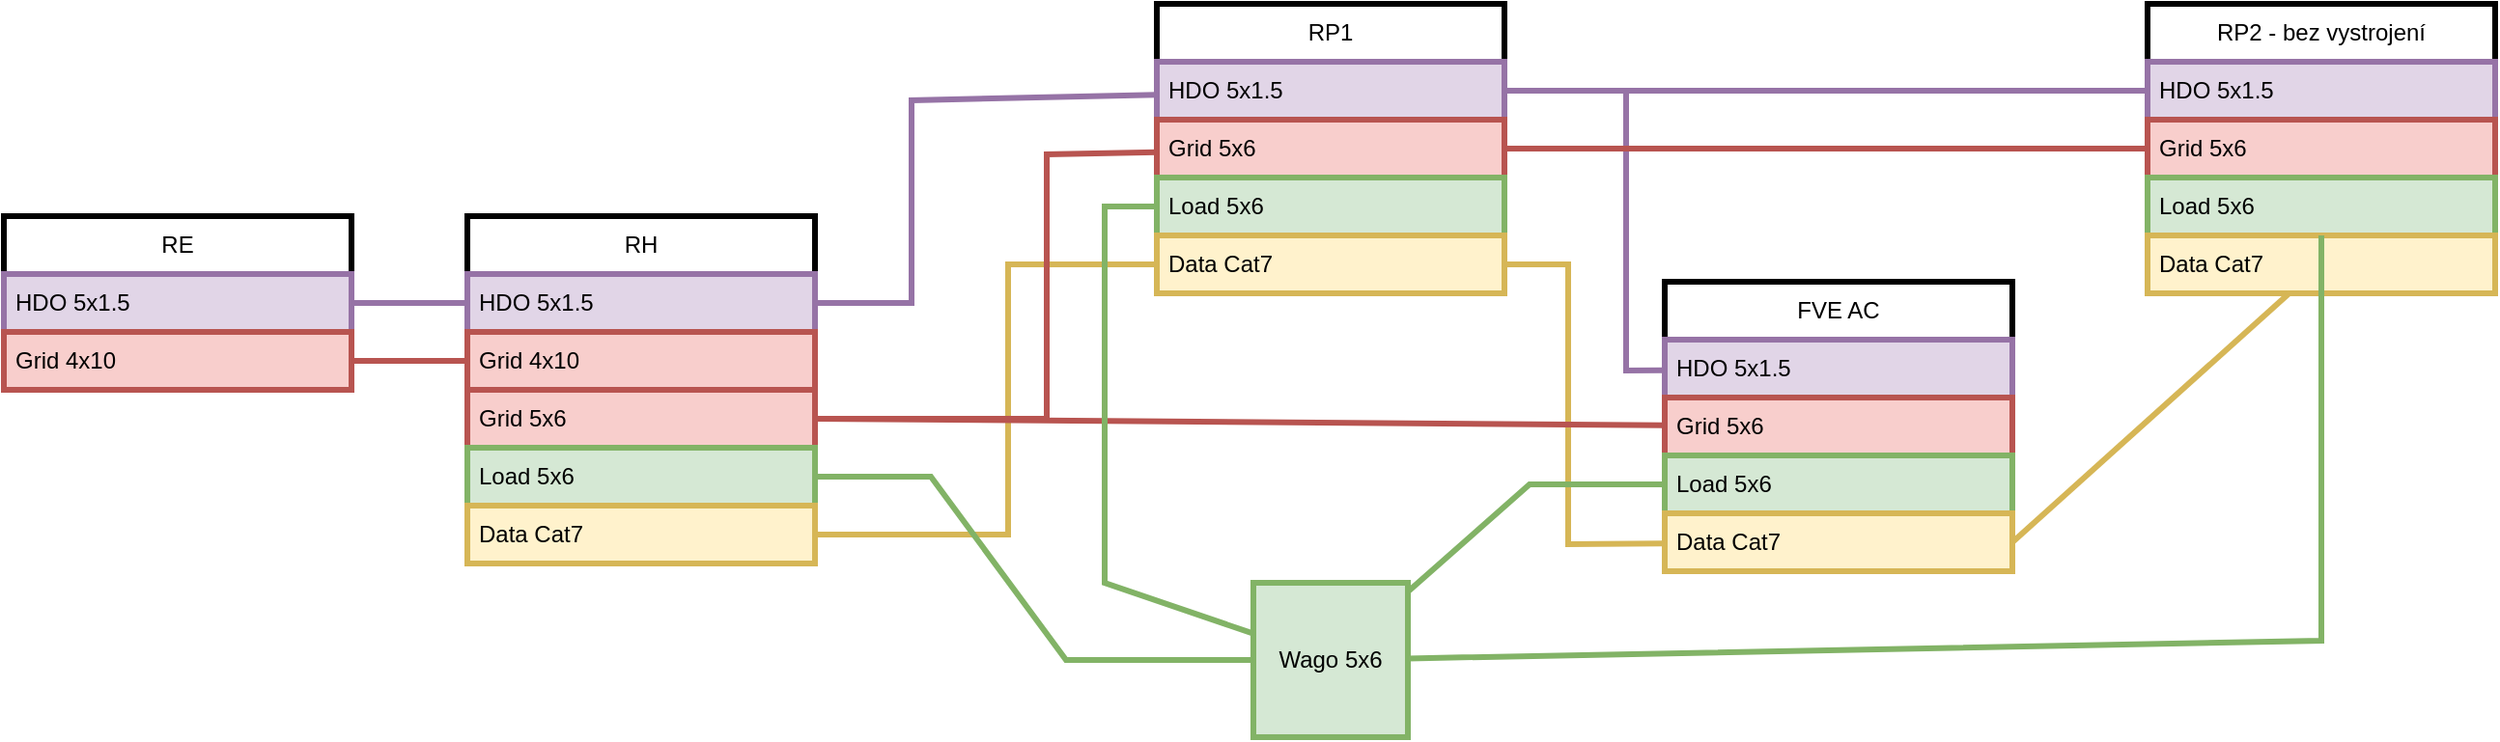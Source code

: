 <mxfile version="26.1.3">
  <diagram name="Stránka-1" id="s7uGZve95t0P6AHgvdYL">
    <mxGraphModel dx="1127" dy="628" grid="1" gridSize="10" guides="1" tooltips="1" connect="1" arrows="1" fold="1" page="1" pageScale="1" pageWidth="1654" pageHeight="1169" math="0" shadow="0">
      <root>
        <mxCell id="0" />
        <mxCell id="1" parent="0" />
        <mxCell id="1UGIrWX7Iy0l2SpG3Klg-1" value="RE" style="swimlane;fontStyle=0;childLayout=stackLayout;horizontal=1;startSize=30;horizontalStack=0;resizeParent=1;resizeParentMax=0;resizeLast=0;collapsible=1;marginBottom=0;whiteSpace=wrap;html=1;strokeWidth=3;" vertex="1" parent="1">
          <mxGeometry x="50" y="160" width="180" height="90" as="geometry" />
        </mxCell>
        <mxCell id="1UGIrWX7Iy0l2SpG3Klg-3" value="HDO 5x1.5" style="text;strokeColor=#9673a6;fillColor=#e1d5e7;align=left;verticalAlign=middle;spacingLeft=4;spacingRight=4;overflow=hidden;points=[[0,0.5],[1,0.5]];portConstraint=eastwest;rotatable=0;whiteSpace=wrap;html=1;strokeWidth=3;" vertex="1" parent="1UGIrWX7Iy0l2SpG3Klg-1">
          <mxGeometry y="30" width="180" height="30" as="geometry" />
        </mxCell>
        <mxCell id="1UGIrWX7Iy0l2SpG3Klg-2" value="Grid 4x10" style="text;strokeColor=#b85450;fillColor=#f8cecc;align=left;verticalAlign=middle;spacingLeft=4;spacingRight=4;overflow=hidden;points=[[0,0.5],[1,0.5]];portConstraint=eastwest;rotatable=0;whiteSpace=wrap;html=1;strokeWidth=3;" vertex="1" parent="1UGIrWX7Iy0l2SpG3Klg-1">
          <mxGeometry y="60" width="180" height="30" as="geometry" />
        </mxCell>
        <mxCell id="1UGIrWX7Iy0l2SpG3Klg-9" value="RH" style="swimlane;fontStyle=0;childLayout=stackLayout;horizontal=1;startSize=30;horizontalStack=0;resizeParent=1;resizeParentMax=0;resizeLast=0;collapsible=1;marginBottom=0;whiteSpace=wrap;html=1;strokeWidth=3;" vertex="1" parent="1">
          <mxGeometry x="290" y="160" width="180" height="180" as="geometry" />
        </mxCell>
        <mxCell id="1UGIrWX7Iy0l2SpG3Klg-11" value="HDO 5x1.5" style="text;strokeColor=#9673a6;fillColor=#e1d5e7;align=left;verticalAlign=middle;spacingLeft=4;spacingRight=4;overflow=hidden;points=[[0,0.5],[1,0.5]];portConstraint=eastwest;rotatable=0;whiteSpace=wrap;html=1;strokeWidth=3;" vertex="1" parent="1UGIrWX7Iy0l2SpG3Klg-9">
          <mxGeometry y="30" width="180" height="30" as="geometry" />
        </mxCell>
        <mxCell id="1UGIrWX7Iy0l2SpG3Klg-10" value="Grid 4x10" style="text;strokeColor=#b85450;fillColor=#f8cecc;align=left;verticalAlign=middle;spacingLeft=4;spacingRight=4;overflow=hidden;points=[[0,0.5],[1,0.5]];portConstraint=eastwest;rotatable=0;whiteSpace=wrap;html=1;strokeWidth=3;" vertex="1" parent="1UGIrWX7Iy0l2SpG3Klg-9">
          <mxGeometry y="60" width="180" height="30" as="geometry" />
        </mxCell>
        <mxCell id="1UGIrWX7Iy0l2SpG3Klg-23" value="Grid 5x6" style="text;strokeColor=#b85450;fillColor=#f8cecc;align=left;verticalAlign=middle;spacingLeft=4;spacingRight=4;overflow=hidden;points=[[0,0.5],[1,0.5]];portConstraint=eastwest;rotatable=0;whiteSpace=wrap;html=1;strokeWidth=3;" vertex="1" parent="1UGIrWX7Iy0l2SpG3Klg-9">
          <mxGeometry y="90" width="180" height="30" as="geometry" />
        </mxCell>
        <mxCell id="1UGIrWX7Iy0l2SpG3Klg-12" value="Load 5x6" style="text;strokeColor=#82b366;fillColor=#d5e8d4;align=left;verticalAlign=middle;spacingLeft=4;spacingRight=4;overflow=hidden;points=[[0,0.5],[1,0.5]];portConstraint=eastwest;rotatable=0;whiteSpace=wrap;html=1;strokeWidth=3;" vertex="1" parent="1UGIrWX7Iy0l2SpG3Klg-9">
          <mxGeometry y="120" width="180" height="30" as="geometry" />
        </mxCell>
        <mxCell id="1UGIrWX7Iy0l2SpG3Klg-44" value="Data Cat7" style="text;strokeColor=#d6b656;fillColor=#fff2cc;align=left;verticalAlign=middle;spacingLeft=4;spacingRight=4;overflow=hidden;points=[[0,0.5],[1,0.5]];portConstraint=eastwest;rotatable=0;whiteSpace=wrap;html=1;strokeWidth=3;" vertex="1" parent="1UGIrWX7Iy0l2SpG3Klg-9">
          <mxGeometry y="150" width="180" height="30" as="geometry" />
        </mxCell>
        <mxCell id="1UGIrWX7Iy0l2SpG3Klg-13" value="RP1" style="swimlane;fontStyle=0;childLayout=stackLayout;horizontal=1;startSize=30;horizontalStack=0;resizeParent=1;resizeParentMax=0;resizeLast=0;collapsible=1;marginBottom=0;whiteSpace=wrap;html=1;strokeWidth=3;" vertex="1" parent="1">
          <mxGeometry x="647" y="50" width="180" height="150" as="geometry" />
        </mxCell>
        <mxCell id="1UGIrWX7Iy0l2SpG3Klg-15" value="HDO 5x1.5" style="text;strokeColor=#9673a6;fillColor=#e1d5e7;align=left;verticalAlign=middle;spacingLeft=4;spacingRight=4;overflow=hidden;points=[[0,0.5],[1,0.5]];portConstraint=eastwest;rotatable=0;whiteSpace=wrap;html=1;strokeWidth=3;" vertex="1" parent="1UGIrWX7Iy0l2SpG3Klg-13">
          <mxGeometry y="30" width="180" height="30" as="geometry" />
        </mxCell>
        <mxCell id="1UGIrWX7Iy0l2SpG3Klg-14" value="Grid 5x6" style="text;strokeColor=#b85450;fillColor=#f8cecc;align=left;verticalAlign=middle;spacingLeft=4;spacingRight=4;overflow=hidden;points=[[0,0.5],[1,0.5]];portConstraint=eastwest;rotatable=0;whiteSpace=wrap;html=1;strokeWidth=3;" vertex="1" parent="1UGIrWX7Iy0l2SpG3Klg-13">
          <mxGeometry y="60" width="180" height="30" as="geometry" />
        </mxCell>
        <mxCell id="1UGIrWX7Iy0l2SpG3Klg-16" value="Load 5x6" style="text;strokeColor=#82b366;fillColor=#d5e8d4;align=left;verticalAlign=middle;spacingLeft=4;spacingRight=4;overflow=hidden;points=[[0,0.5],[1,0.5]];portConstraint=eastwest;rotatable=0;whiteSpace=wrap;html=1;strokeWidth=3;" vertex="1" parent="1UGIrWX7Iy0l2SpG3Klg-13">
          <mxGeometry y="90" width="180" height="30" as="geometry" />
        </mxCell>
        <mxCell id="1UGIrWX7Iy0l2SpG3Klg-45" value="Data Cat7" style="text;strokeColor=#d6b656;fillColor=#fff2cc;align=left;verticalAlign=middle;spacingLeft=4;spacingRight=4;overflow=hidden;points=[[0,0.5],[1,0.5]];portConstraint=eastwest;rotatable=0;whiteSpace=wrap;html=1;strokeWidth=3;" vertex="1" parent="1UGIrWX7Iy0l2SpG3Klg-13">
          <mxGeometry y="120" width="180" height="30" as="geometry" />
        </mxCell>
        <mxCell id="1UGIrWX7Iy0l2SpG3Klg-17" value="FVE AC" style="swimlane;fontStyle=0;childLayout=stackLayout;horizontal=1;startSize=30;horizontalStack=0;resizeParent=1;resizeParentMax=0;resizeLast=0;collapsible=1;marginBottom=0;whiteSpace=wrap;html=1;strokeWidth=3;" vertex="1" parent="1">
          <mxGeometry x="910" y="194" width="180" height="150" as="geometry" />
        </mxCell>
        <mxCell id="1UGIrWX7Iy0l2SpG3Klg-20" value="HDO 5x1.5" style="text;strokeColor=#9673a6;fillColor=#e1d5e7;align=left;verticalAlign=middle;spacingLeft=4;spacingRight=4;overflow=hidden;points=[[0,0.5],[1,0.5]];portConstraint=eastwest;rotatable=0;whiteSpace=wrap;html=1;strokeWidth=3;" vertex="1" parent="1UGIrWX7Iy0l2SpG3Klg-17">
          <mxGeometry y="30" width="180" height="30" as="geometry" />
        </mxCell>
        <mxCell id="1UGIrWX7Iy0l2SpG3Klg-18" value="Grid 5x6" style="text;strokeColor=#b85450;fillColor=#f8cecc;align=left;verticalAlign=middle;spacingLeft=4;spacingRight=4;overflow=hidden;points=[[0,0.5],[1,0.5]];portConstraint=eastwest;rotatable=0;whiteSpace=wrap;html=1;strokeWidth=3;" vertex="1" parent="1UGIrWX7Iy0l2SpG3Klg-17">
          <mxGeometry y="60" width="180" height="30" as="geometry" />
        </mxCell>
        <mxCell id="1UGIrWX7Iy0l2SpG3Klg-19" value="Load 5x6" style="text;strokeColor=#82b366;fillColor=#d5e8d4;align=left;verticalAlign=middle;spacingLeft=4;spacingRight=4;overflow=hidden;points=[[0,0.5],[1,0.5]];portConstraint=eastwest;rotatable=0;whiteSpace=wrap;html=1;strokeWidth=3;" vertex="1" parent="1UGIrWX7Iy0l2SpG3Klg-17">
          <mxGeometry y="90" width="180" height="30" as="geometry" />
        </mxCell>
        <mxCell id="1UGIrWX7Iy0l2SpG3Klg-51" value="Data Cat7" style="text;strokeColor=#d6b656;fillColor=#fff2cc;align=left;verticalAlign=middle;spacingLeft=4;spacingRight=4;overflow=hidden;points=[[0,0.5],[1,0.5]];portConstraint=eastwest;rotatable=0;whiteSpace=wrap;html=1;strokeWidth=3;" vertex="1" parent="1UGIrWX7Iy0l2SpG3Klg-17">
          <mxGeometry y="120" width="180" height="30" as="geometry" />
        </mxCell>
        <mxCell id="1UGIrWX7Iy0l2SpG3Klg-22" value="" style="endArrow=none;html=1;rounded=0;fillColor=#e1d5e7;strokeColor=#9673a6;strokeWidth=3;" edge="1" parent="1" source="1UGIrWX7Iy0l2SpG3Klg-3" target="1UGIrWX7Iy0l2SpG3Klg-11">
          <mxGeometry width="50" height="50" relative="1" as="geometry">
            <mxPoint x="340" y="215" as="sourcePoint" />
            <mxPoint x="500" y="215" as="targetPoint" />
          </mxGeometry>
        </mxCell>
        <mxCell id="1UGIrWX7Iy0l2SpG3Klg-26" value="" style="endArrow=none;html=1;rounded=0;fillColor=#e1d5e7;strokeColor=#9673a6;strokeWidth=3;" edge="1" parent="1" source="1UGIrWX7Iy0l2SpG3Klg-11" target="1UGIrWX7Iy0l2SpG3Klg-15">
          <mxGeometry width="50" height="50" relative="1" as="geometry">
            <mxPoint x="610" y="262" as="sourcePoint" />
            <mxPoint x="760" y="210" as="targetPoint" />
            <Array as="points">
              <mxPoint x="520" y="205" />
              <mxPoint x="520" y="100" />
            </Array>
          </mxGeometry>
        </mxCell>
        <mxCell id="1UGIrWX7Iy0l2SpG3Klg-27" value="" style="endArrow=none;html=1;rounded=0;fillColor=#e1d5e7;strokeColor=#9673a6;strokeWidth=3;" edge="1" parent="1" source="1UGIrWX7Iy0l2SpG3Klg-15" target="1UGIrWX7Iy0l2SpG3Klg-20">
          <mxGeometry width="50" height="50" relative="1" as="geometry">
            <mxPoint x="900" y="140" as="sourcePoint" />
            <mxPoint x="1040" y="140" as="targetPoint" />
            <Array as="points">
              <mxPoint x="890" y="95" />
              <mxPoint x="890" y="240" />
            </Array>
          </mxGeometry>
        </mxCell>
        <mxCell id="1UGIrWX7Iy0l2SpG3Klg-36" value="RP2 - bez vystrojení" style="swimlane;fontStyle=0;childLayout=stackLayout;horizontal=1;startSize=30;horizontalStack=0;resizeParent=1;resizeParentMax=0;resizeLast=0;collapsible=1;marginBottom=0;whiteSpace=wrap;html=1;strokeWidth=3;" vertex="1" parent="1">
          <mxGeometry x="1160" y="50" width="180" height="150" as="geometry" />
        </mxCell>
        <mxCell id="1UGIrWX7Iy0l2SpG3Klg-37" value="HDO 5x1.5" style="text;strokeColor=#9673a6;fillColor=#e1d5e7;align=left;verticalAlign=middle;spacingLeft=4;spacingRight=4;overflow=hidden;points=[[0,0.5],[1,0.5]];portConstraint=eastwest;rotatable=0;whiteSpace=wrap;html=1;strokeWidth=3;" vertex="1" parent="1UGIrWX7Iy0l2SpG3Klg-36">
          <mxGeometry y="30" width="180" height="30" as="geometry" />
        </mxCell>
        <mxCell id="1UGIrWX7Iy0l2SpG3Klg-38" value="Grid 5x6" style="text;strokeColor=#b85450;fillColor=#f8cecc;align=left;verticalAlign=middle;spacingLeft=4;spacingRight=4;overflow=hidden;points=[[0,0.5],[1,0.5]];portConstraint=eastwest;rotatable=0;whiteSpace=wrap;html=1;strokeWidth=3;" vertex="1" parent="1UGIrWX7Iy0l2SpG3Klg-36">
          <mxGeometry y="60" width="180" height="30" as="geometry" />
        </mxCell>
        <mxCell id="1UGIrWX7Iy0l2SpG3Klg-39" value="Load 5x6" style="text;strokeColor=#82b366;fillColor=#d5e8d4;align=left;verticalAlign=middle;spacingLeft=4;spacingRight=4;overflow=hidden;points=[[0,0.5],[1,0.5]];portConstraint=eastwest;rotatable=0;whiteSpace=wrap;html=1;strokeWidth=3;" vertex="1" parent="1UGIrWX7Iy0l2SpG3Klg-36">
          <mxGeometry y="90" width="180" height="30" as="geometry" />
        </mxCell>
        <mxCell id="1UGIrWX7Iy0l2SpG3Klg-52" value="Data Cat7" style="text;strokeColor=#d6b656;fillColor=#fff2cc;align=left;verticalAlign=middle;spacingLeft=4;spacingRight=4;overflow=hidden;points=[[0,0.5],[1,0.5]];portConstraint=eastwest;rotatable=0;whiteSpace=wrap;html=1;strokeWidth=3;" vertex="1" parent="1UGIrWX7Iy0l2SpG3Klg-36">
          <mxGeometry y="120" width="180" height="30" as="geometry" />
        </mxCell>
        <mxCell id="1UGIrWX7Iy0l2SpG3Klg-41" value="" style="endArrow=none;html=1;rounded=0;fillColor=#e1d5e7;strokeColor=#9673a6;exitX=1;exitY=0.5;exitDx=0;exitDy=0;entryX=0;entryY=0.5;entryDx=0;entryDy=0;strokeWidth=3;" edge="1" parent="1" source="1UGIrWX7Iy0l2SpG3Klg-15" target="1UGIrWX7Iy0l2SpG3Klg-37">
          <mxGeometry width="50" height="50" relative="1" as="geometry">
            <mxPoint x="990" y="90" as="sourcePoint" />
            <mxPoint x="1040" y="40" as="targetPoint" />
          </mxGeometry>
        </mxCell>
        <mxCell id="1UGIrWX7Iy0l2SpG3Klg-57" value="Data" parent="0" />
        <mxCell id="1UGIrWX7Iy0l2SpG3Klg-53" value="" style="endArrow=none;html=1;rounded=0;fillColor=#fff2cc;strokeColor=#d6b656;strokeWidth=3;entryX=0;entryY=0.5;entryDx=0;entryDy=0;" edge="1" parent="1UGIrWX7Iy0l2SpG3Klg-57" source="1UGIrWX7Iy0l2SpG3Klg-44" target="1UGIrWX7Iy0l2SpG3Klg-45">
          <mxGeometry width="50" height="50" relative="1" as="geometry">
            <mxPoint x="446" y="320" as="sourcePoint" />
            <mxPoint x="707" y="389" as="targetPoint" />
            <Array as="points">
              <mxPoint x="570" y="325" />
              <mxPoint x="570" y="185" />
            </Array>
          </mxGeometry>
        </mxCell>
        <mxCell id="1UGIrWX7Iy0l2SpG3Klg-54" value="" style="endArrow=none;html=1;rounded=0;fillColor=#fff2cc;strokeColor=#d6b656;strokeWidth=3;exitX=1;exitY=0.5;exitDx=0;exitDy=0;" edge="1" parent="1UGIrWX7Iy0l2SpG3Klg-57" source="1UGIrWX7Iy0l2SpG3Klg-45" target="1UGIrWX7Iy0l2SpG3Klg-51">
          <mxGeometry width="50" height="50" relative="1" as="geometry">
            <mxPoint x="428" y="320" as="sourcePoint" />
            <mxPoint x="709" y="210" as="targetPoint" />
            <Array as="points">
              <mxPoint x="860" y="185" />
              <mxPoint x="860" y="330" />
            </Array>
          </mxGeometry>
        </mxCell>
        <mxCell id="1UGIrWX7Iy0l2SpG3Klg-56" value="" style="endArrow=none;html=1;rounded=0;exitX=1;exitY=0.5;exitDx=0;exitDy=0;fillColor=#fff2cc;strokeColor=#d6b656;strokeWidth=3;" edge="1" parent="1UGIrWX7Iy0l2SpG3Klg-57" source="1UGIrWX7Iy0l2SpG3Klg-51" target="1UGIrWX7Iy0l2SpG3Klg-52">
          <mxGeometry width="50" height="50" relative="1" as="geometry">
            <mxPoint x="780" y="320" as="sourcePoint" />
            <mxPoint x="1140" y="185" as="targetPoint" />
          </mxGeometry>
        </mxCell>
        <mxCell id="1UGIrWX7Iy0l2SpG3Klg-58" value="Grid" parent="0" />
        <mxCell id="1UGIrWX7Iy0l2SpG3Klg-31" value="" style="endArrow=none;html=1;rounded=0;exitX=1;exitY=0.5;exitDx=0;exitDy=0;fillColor=#f8cecc;strokeColor=#b85450;strokeWidth=3;" edge="1" parent="1UGIrWX7Iy0l2SpG3Klg-58" source="1UGIrWX7Iy0l2SpG3Klg-23" target="1UGIrWX7Iy0l2SpG3Klg-18">
          <mxGeometry width="50" height="50" relative="1" as="geometry">
            <mxPoint x="660" y="310" as="sourcePoint" />
            <mxPoint x="710" y="260" as="targetPoint" />
          </mxGeometry>
        </mxCell>
        <mxCell id="1UGIrWX7Iy0l2SpG3Klg-25" value="" style="endArrow=none;html=1;rounded=0;fillColor=#f8cecc;strokeColor=#b85450;strokeWidth=3;" edge="1" parent="1UGIrWX7Iy0l2SpG3Klg-58" source="1UGIrWX7Iy0l2SpG3Klg-23" target="1UGIrWX7Iy0l2SpG3Klg-14">
          <mxGeometry width="50" height="50" relative="1" as="geometry">
            <mxPoint x="650" y="245" as="sourcePoint" />
            <mxPoint x="780" y="245" as="targetPoint" />
            <Array as="points">
              <mxPoint x="590" y="265" />
              <mxPoint x="590" y="128" />
            </Array>
          </mxGeometry>
        </mxCell>
        <mxCell id="1UGIrWX7Iy0l2SpG3Klg-42" value="" style="endArrow=none;html=1;rounded=0;fillColor=#f8cecc;strokeColor=#b85450;strokeWidth=3;" edge="1" parent="1UGIrWX7Iy0l2SpG3Klg-58" source="1UGIrWX7Iy0l2SpG3Klg-14" target="1UGIrWX7Iy0l2SpG3Klg-38">
          <mxGeometry width="50" height="50" relative="1" as="geometry">
            <mxPoint x="720" y="30" as="sourcePoint" />
            <mxPoint x="1160" y="33" as="targetPoint" />
          </mxGeometry>
        </mxCell>
        <mxCell id="1UGIrWX7Iy0l2SpG3Klg-21" value="" style="endArrow=none;html=1;rounded=0;fillColor=#f8cecc;strokeColor=#b85450;strokeWidth=3;" edge="1" parent="1UGIrWX7Iy0l2SpG3Klg-58" source="1UGIrWX7Iy0l2SpG3Klg-2" target="1UGIrWX7Iy0l2SpG3Klg-10">
          <mxGeometry width="50" height="50" relative="1" as="geometry">
            <mxPoint x="660" y="410" as="sourcePoint" />
            <mxPoint x="710" y="360" as="targetPoint" />
          </mxGeometry>
        </mxCell>
        <mxCell id="1UGIrWX7Iy0l2SpG3Klg-59" value="Load" parent="0" />
        <mxCell id="1UGIrWX7Iy0l2SpG3Klg-32" value="" style="endArrow=none;html=1;rounded=0;fillColor=#d5e8d4;strokeColor=#82b366;strokeWidth=3;" edge="1" parent="1UGIrWX7Iy0l2SpG3Klg-59" source="1UGIrWX7Iy0l2SpG3Klg-12" target="1UGIrWX7Iy0l2SpG3Klg-33">
          <mxGeometry width="50" height="50" relative="1" as="geometry">
            <mxPoint x="480" y="275" as="sourcePoint" />
            <mxPoint x="950" y="278" as="targetPoint" />
            <Array as="points">
              <mxPoint x="530" y="295" />
              <mxPoint x="600" y="390" />
            </Array>
          </mxGeometry>
        </mxCell>
        <mxCell id="1UGIrWX7Iy0l2SpG3Klg-35" value="" style="endArrow=none;html=1;rounded=0;fillColor=#d5e8d4;strokeColor=#82b366;strokeWidth=3;entryX=0;entryY=0.5;entryDx=0;entryDy=0;" edge="1" parent="1UGIrWX7Iy0l2SpG3Klg-59" source="1UGIrWX7Iy0l2SpG3Klg-33" target="1UGIrWX7Iy0l2SpG3Klg-16">
          <mxGeometry width="50" height="50" relative="1" as="geometry">
            <mxPoint x="760" y="327" as="sourcePoint" />
            <mxPoint x="950" y="315" as="targetPoint" />
            <Array as="points">
              <mxPoint x="620" y="350" />
              <mxPoint x="620" y="155" />
            </Array>
          </mxGeometry>
        </mxCell>
        <mxCell id="1UGIrWX7Iy0l2SpG3Klg-34" value="" style="endArrow=none;html=1;rounded=0;fillColor=#d5e8d4;strokeColor=#82b366;strokeWidth=3;" edge="1" parent="1UGIrWX7Iy0l2SpG3Klg-59" source="1UGIrWX7Iy0l2SpG3Klg-33" target="1UGIrWX7Iy0l2SpG3Klg-19">
          <mxGeometry width="50" height="50" relative="1" as="geometry">
            <mxPoint x="790" y="345" as="sourcePoint" />
            <mxPoint x="990" y="360" as="targetPoint" />
            <Array as="points">
              <mxPoint x="840" y="299" />
            </Array>
          </mxGeometry>
        </mxCell>
        <mxCell id="1UGIrWX7Iy0l2SpG3Klg-43" value="" style="endArrow=none;html=1;rounded=0;fillColor=#d5e8d4;strokeColor=#82b366;strokeWidth=3;" edge="1" parent="1UGIrWX7Iy0l2SpG3Klg-59" source="1UGIrWX7Iy0l2SpG3Klg-33" target="1UGIrWX7Iy0l2SpG3Klg-39">
          <mxGeometry width="50" height="50" relative="1" as="geometry">
            <mxPoint x="780" y="387" as="sourcePoint" />
            <mxPoint x="965" y="324" as="targetPoint" />
            <Array as="points">
              <mxPoint x="1250" y="380" />
            </Array>
          </mxGeometry>
        </mxCell>
        <mxCell id="1UGIrWX7Iy0l2SpG3Klg-33" value="Wago 5x6" style="whiteSpace=wrap;html=1;aspect=fixed;fillColor=#d5e8d4;strokeColor=#82b366;strokeWidth=3;" vertex="1" parent="1UGIrWX7Iy0l2SpG3Klg-59">
          <mxGeometry x="697" y="350" width="80" height="80" as="geometry" />
        </mxCell>
      </root>
    </mxGraphModel>
  </diagram>
</mxfile>
